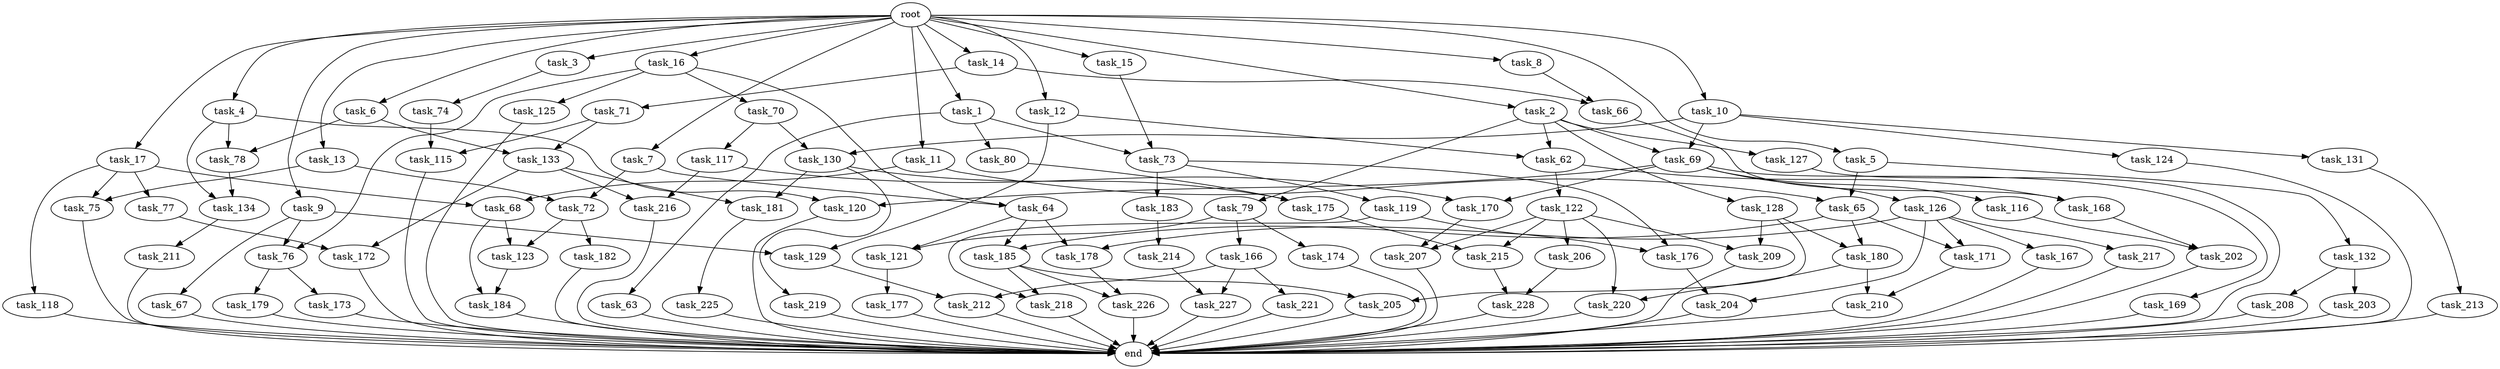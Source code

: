 digraph G {
  root [size="0.000000"];
  task_1 [size="102.400000"];
  task_2 [size="102.400000"];
  task_3 [size="102.400000"];
  task_4 [size="102.400000"];
  task_5 [size="102.400000"];
  task_6 [size="102.400000"];
  task_7 [size="102.400000"];
  task_8 [size="102.400000"];
  task_9 [size="102.400000"];
  task_10 [size="102.400000"];
  task_11 [size="102.400000"];
  task_12 [size="102.400000"];
  task_13 [size="102.400000"];
  task_14 [size="102.400000"];
  task_15 [size="102.400000"];
  task_16 [size="102.400000"];
  task_17 [size="102.400000"];
  task_62 [size="34359738368.000000"];
  task_63 [size="69578470195.199997"];
  task_64 [size="77309411328.000000"];
  task_65 [size="83322365542.400009"];
  task_66 [size="63565515980.800003"];
  task_67 [size="3435973836.800000"];
  task_68 [size="124554051584.000000"];
  task_69 [size="11166914969.600000"];
  task_70 [size="7730941132.800000"];
  task_71 [size="21474836480.000000"];
  task_72 [size="73014444032.000000"];
  task_73 [size="91053306675.200012"];
  task_74 [size="85899345920.000000"];
  task_75 [size="58411555225.600006"];
  task_76 [size="11166914969.600000"];
  task_77 [size="54975581388.800003"];
  task_78 [size="127990025420.800003"];
  task_79 [size="3435973836.800000"];
  task_80 [size="69578470195.199997"];
  task_115 [size="27487790694.400002"];
  task_116 [size="54975581388.800003"];
  task_117 [size="69578470195.199997"];
  task_118 [size="54975581388.800003"];
  task_119 [size="13743895347.200001"];
  task_120 [size="140874927308.800018"];
  task_121 [size="21474836480.000000"];
  task_122 [size="69578470195.199997"];
  task_123 [size="45526653337.600006"];
  task_124 [size="7730941132.800000"];
  task_125 [size="7730941132.800000"];
  task_126 [size="54975581388.800003"];
  task_127 [size="3435973836.800000"];
  task_128 [size="3435973836.800000"];
  task_129 [size="34359738368.000000"];
  task_130 [size="77309411328.000000"];
  task_131 [size="7730941132.800000"];
  task_132 [size="13743895347.200001"];
  task_133 [size="55834574848.000000"];
  task_134 [size="89335319756.800003"];
  task_166 [size="7730941132.800000"];
  task_167 [size="21474836480.000000"];
  task_168 [size="124554051584.000000"];
  task_169 [size="54975581388.800003"];
  task_170 [size="140874927308.800018"];
  task_171 [size="52398601011.200005"];
  task_172 [size="127990025420.800003"];
  task_173 [size="54975581388.800003"];
  task_174 [size="7730941132.800000"];
  task_175 [size="52398601011.200005"];
  task_176 [size="68719476736.000000"];
  task_177 [size="13743895347.200001"];
  task_178 [size="35218731827.200005"];
  task_179 [size="54975581388.800003"];
  task_180 [size="85899345920.000000"];
  task_181 [size="107374182400.000000"];
  task_182 [size="3435973836.800000"];
  task_183 [size="13743895347.200001"];
  task_184 [size="45526653337.600006"];
  task_185 [size="44667659878.400002"];
  task_202 [size="52398601011.200005"];
  task_203 [size="42090679500.800003"];
  task_204 [size="42949672960.000000"];
  task_205 [size="85899345920.000000"];
  task_206 [size="42090679500.800003"];
  task_207 [size="111669149696.000000"];
  task_208 [size="42090679500.800003"];
  task_209 [size="97066260889.600006"];
  task_210 [size="17179869184.000000"];
  task_211 [size="7730941132.800000"];
  task_212 [size="38654705664.000000"];
  task_213 [size="30923764531.200001"];
  task_214 [size="69578470195.199997"];
  task_215 [size="49821620633.600006"];
  task_216 [size="171798691840.000000"];
  task_217 [size="21474836480.000000"];
  task_218 [size="85899345920.000000"];
  task_219 [size="21474836480.000000"];
  task_220 [size="45526653337.600006"];
  task_221 [size="30923764531.200001"];
  task_225 [size="21474836480.000000"];
  task_226 [size="61847529062.400002"];
  task_227 [size="61847529062.400002"];
  task_228 [size="139156940390.399994"];
  end [size="0.000000"];

  root -> task_1 [size="1.000000"];
  root -> task_2 [size="1.000000"];
  root -> task_3 [size="1.000000"];
  root -> task_4 [size="1.000000"];
  root -> task_5 [size="1.000000"];
  root -> task_6 [size="1.000000"];
  root -> task_7 [size="1.000000"];
  root -> task_8 [size="1.000000"];
  root -> task_9 [size="1.000000"];
  root -> task_10 [size="1.000000"];
  root -> task_11 [size="1.000000"];
  root -> task_12 [size="1.000000"];
  root -> task_13 [size="1.000000"];
  root -> task_14 [size="1.000000"];
  root -> task_15 [size="1.000000"];
  root -> task_16 [size="1.000000"];
  root -> task_17 [size="1.000000"];
  task_1 -> task_63 [size="679477248.000000"];
  task_1 -> task_73 [size="679477248.000000"];
  task_1 -> task_80 [size="679477248.000000"];
  task_2 -> task_62 [size="33554432.000000"];
  task_2 -> task_69 [size="33554432.000000"];
  task_2 -> task_79 [size="33554432.000000"];
  task_2 -> task_127 [size="33554432.000000"];
  task_2 -> task_128 [size="33554432.000000"];
  task_3 -> task_74 [size="838860800.000000"];
  task_4 -> task_78 [size="838860800.000000"];
  task_4 -> task_120 [size="838860800.000000"];
  task_4 -> task_134 [size="838860800.000000"];
  task_5 -> task_65 [size="134217728.000000"];
  task_5 -> task_132 [size="134217728.000000"];
  task_6 -> task_78 [size="411041792.000000"];
  task_6 -> task_133 [size="411041792.000000"];
  task_7 -> task_64 [size="679477248.000000"];
  task_7 -> task_72 [size="679477248.000000"];
  task_8 -> task_66 [size="411041792.000000"];
  task_9 -> task_67 [size="33554432.000000"];
  task_9 -> task_76 [size="33554432.000000"];
  task_9 -> task_129 [size="33554432.000000"];
  task_10 -> task_69 [size="75497472.000000"];
  task_10 -> task_124 [size="75497472.000000"];
  task_10 -> task_130 [size="75497472.000000"];
  task_10 -> task_131 [size="75497472.000000"];
  task_11 -> task_65 [size="679477248.000000"];
  task_11 -> task_68 [size="679477248.000000"];
  task_12 -> task_62 [size="301989888.000000"];
  task_12 -> task_129 [size="301989888.000000"];
  task_13 -> task_72 [size="33554432.000000"];
  task_13 -> task_75 [size="33554432.000000"];
  task_14 -> task_66 [size="209715200.000000"];
  task_14 -> task_71 [size="209715200.000000"];
  task_15 -> task_73 [size="209715200.000000"];
  task_16 -> task_64 [size="75497472.000000"];
  task_16 -> task_70 [size="75497472.000000"];
  task_16 -> task_76 [size="75497472.000000"];
  task_16 -> task_125 [size="75497472.000000"];
  task_17 -> task_68 [size="536870912.000000"];
  task_17 -> task_75 [size="536870912.000000"];
  task_17 -> task_77 [size="536870912.000000"];
  task_17 -> task_118 [size="536870912.000000"];
  task_62 -> task_122 [size="679477248.000000"];
  task_62 -> task_168 [size="679477248.000000"];
  task_63 -> end [size="1.000000"];
  task_64 -> task_121 [size="134217728.000000"];
  task_64 -> task_178 [size="134217728.000000"];
  task_64 -> task_185 [size="134217728.000000"];
  task_65 -> task_171 [size="301989888.000000"];
  task_65 -> task_180 [size="301989888.000000"];
  task_65 -> task_185 [size="301989888.000000"];
  task_66 -> task_168 [size="536870912.000000"];
  task_67 -> end [size="1.000000"];
  task_68 -> task_123 [size="411041792.000000"];
  task_68 -> task_184 [size="411041792.000000"];
  task_69 -> task_116 [size="536870912.000000"];
  task_69 -> task_120 [size="536870912.000000"];
  task_69 -> task_126 [size="536870912.000000"];
  task_69 -> task_169 [size="536870912.000000"];
  task_69 -> task_170 [size="536870912.000000"];
  task_70 -> task_117 [size="679477248.000000"];
  task_70 -> task_130 [size="679477248.000000"];
  task_71 -> task_115 [size="134217728.000000"];
  task_71 -> task_133 [size="134217728.000000"];
  task_72 -> task_123 [size="33554432.000000"];
  task_72 -> task_182 [size="33554432.000000"];
  task_73 -> task_119 [size="134217728.000000"];
  task_73 -> task_176 [size="134217728.000000"];
  task_73 -> task_183 [size="134217728.000000"];
  task_74 -> task_115 [size="134217728.000000"];
  task_75 -> end [size="1.000000"];
  task_76 -> task_173 [size="536870912.000000"];
  task_76 -> task_179 [size="536870912.000000"];
  task_77 -> task_172 [size="411041792.000000"];
  task_78 -> task_134 [size="33554432.000000"];
  task_79 -> task_121 [size="75497472.000000"];
  task_79 -> task_166 [size="75497472.000000"];
  task_79 -> task_174 [size="75497472.000000"];
  task_80 -> task_175 [size="301989888.000000"];
  task_115 -> end [size="1.000000"];
  task_116 -> task_202 [size="209715200.000000"];
  task_117 -> task_170 [size="838860800.000000"];
  task_117 -> task_216 [size="838860800.000000"];
  task_118 -> end [size="1.000000"];
  task_119 -> task_176 [size="536870912.000000"];
  task_119 -> task_218 [size="536870912.000000"];
  task_120 -> end [size="1.000000"];
  task_121 -> task_177 [size="134217728.000000"];
  task_122 -> task_206 [size="411041792.000000"];
  task_122 -> task_207 [size="411041792.000000"];
  task_122 -> task_209 [size="411041792.000000"];
  task_122 -> task_215 [size="411041792.000000"];
  task_122 -> task_220 [size="411041792.000000"];
  task_123 -> task_184 [size="33554432.000000"];
  task_124 -> end [size="1.000000"];
  task_125 -> end [size="1.000000"];
  task_126 -> task_167 [size="209715200.000000"];
  task_126 -> task_171 [size="209715200.000000"];
  task_126 -> task_178 [size="209715200.000000"];
  task_126 -> task_204 [size="209715200.000000"];
  task_126 -> task_217 [size="209715200.000000"];
  task_127 -> end [size="1.000000"];
  task_128 -> task_180 [size="536870912.000000"];
  task_128 -> task_205 [size="536870912.000000"];
  task_128 -> task_209 [size="536870912.000000"];
  task_129 -> task_212 [size="75497472.000000"];
  task_130 -> task_175 [size="209715200.000000"];
  task_130 -> task_181 [size="209715200.000000"];
  task_130 -> task_219 [size="209715200.000000"];
  task_131 -> task_213 [size="301989888.000000"];
  task_132 -> task_203 [size="411041792.000000"];
  task_132 -> task_208 [size="411041792.000000"];
  task_133 -> task_172 [size="838860800.000000"];
  task_133 -> task_181 [size="838860800.000000"];
  task_133 -> task_216 [size="838860800.000000"];
  task_134 -> task_211 [size="75497472.000000"];
  task_166 -> task_212 [size="301989888.000000"];
  task_166 -> task_221 [size="301989888.000000"];
  task_166 -> task_227 [size="301989888.000000"];
  task_167 -> end [size="1.000000"];
  task_168 -> task_202 [size="301989888.000000"];
  task_169 -> end [size="1.000000"];
  task_170 -> task_207 [size="679477248.000000"];
  task_171 -> task_210 [size="134217728.000000"];
  task_172 -> end [size="1.000000"];
  task_173 -> end [size="1.000000"];
  task_174 -> end [size="1.000000"];
  task_175 -> task_215 [size="75497472.000000"];
  task_176 -> task_204 [size="209715200.000000"];
  task_177 -> end [size="1.000000"];
  task_178 -> task_226 [size="301989888.000000"];
  task_179 -> end [size="1.000000"];
  task_180 -> task_210 [size="33554432.000000"];
  task_180 -> task_220 [size="33554432.000000"];
  task_181 -> task_225 [size="209715200.000000"];
  task_182 -> end [size="1.000000"];
  task_183 -> task_214 [size="679477248.000000"];
  task_184 -> end [size="1.000000"];
  task_185 -> task_205 [size="301989888.000000"];
  task_185 -> task_218 [size="301989888.000000"];
  task_185 -> task_226 [size="301989888.000000"];
  task_202 -> end [size="1.000000"];
  task_203 -> end [size="1.000000"];
  task_204 -> end [size="1.000000"];
  task_205 -> end [size="1.000000"];
  task_206 -> task_228 [size="679477248.000000"];
  task_207 -> end [size="1.000000"];
  task_208 -> end [size="1.000000"];
  task_209 -> end [size="1.000000"];
  task_210 -> end [size="1.000000"];
  task_211 -> end [size="1.000000"];
  task_212 -> end [size="1.000000"];
  task_213 -> end [size="1.000000"];
  task_214 -> task_227 [size="301989888.000000"];
  task_215 -> task_228 [size="679477248.000000"];
  task_216 -> end [size="1.000000"];
  task_217 -> end [size="1.000000"];
  task_218 -> end [size="1.000000"];
  task_219 -> end [size="1.000000"];
  task_220 -> end [size="1.000000"];
  task_221 -> end [size="1.000000"];
  task_225 -> end [size="1.000000"];
  task_226 -> end [size="1.000000"];
  task_227 -> end [size="1.000000"];
  task_228 -> end [size="1.000000"];
}
